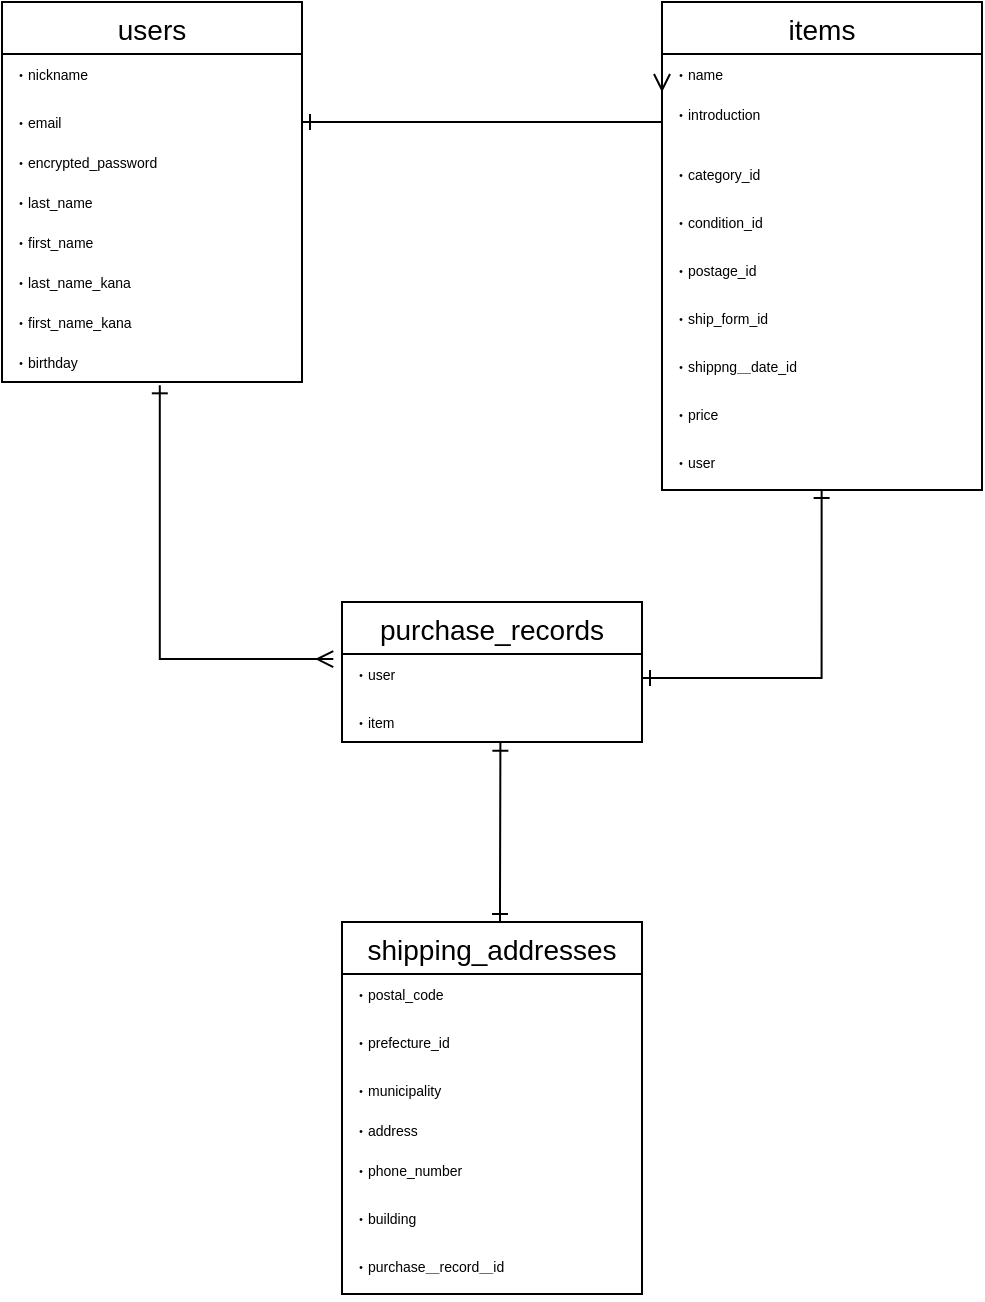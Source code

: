 <mxfile version="13.10.0" type="embed">
    <diagram id="21BQQoAR38u8p2mGWJKQ" name="ページ1">
        <mxGraphModel dx="472" dy="481" grid="1" gridSize="10" guides="1" tooltips="1" connect="1" arrows="1" fold="1" page="1" pageScale="1" pageWidth="850" pageHeight="1100" math="0" shadow="0">
            <root>
                <mxCell id="0"/>
                <mxCell id="1" parent="0"/>
                <mxCell id="4" value="users" style="swimlane;fontStyle=0;childLayout=stackLayout;horizontal=1;startSize=26;horizontalStack=0;resizeParent=1;resizeParentMax=0;resizeLast=0;collapsible=1;marginBottom=0;align=center;fontSize=14;strokeWidth=1;swimlaneLine=1;spacing=1;" parent="1" vertex="1">
                    <mxGeometry x="230" y="300" width="150" height="190" as="geometry"/>
                </mxCell>
                <mxCell id="5" value="・nickname" style="text;strokeColor=none;fillColor=none;spacingLeft=4;spacingRight=4;overflow=hidden;rotatable=0;points=[[0,0.5],[1,0.5]];portConstraint=eastwest;fontSize=7;" parent="4" vertex="1">
                    <mxGeometry y="26" width="150" height="24" as="geometry"/>
                </mxCell>
                <mxCell id="6" value="・email" style="text;strokeColor=none;fillColor=none;spacingLeft=4;spacingRight=4;overflow=hidden;rotatable=0;points=[[0,0.5],[1,0.5]];portConstraint=eastwest;fontSize=7;" parent="4" vertex="1">
                    <mxGeometry y="50" width="150" height="20" as="geometry"/>
                </mxCell>
                <mxCell id="7" value="・encrypted_password" style="text;strokeColor=none;fillColor=none;spacingLeft=4;spacingRight=4;overflow=hidden;rotatable=0;points=[[0,0.5],[1,0.5]];portConstraint=eastwest;fontSize=7;" parent="4" vertex="1">
                    <mxGeometry y="70" width="150" height="20" as="geometry"/>
                </mxCell>
                <mxCell id="56" value="・last_name" style="text;strokeColor=none;fillColor=none;spacingLeft=4;spacingRight=4;overflow=hidden;rotatable=0;points=[[0,0.5],[1,0.5]];portConstraint=eastwest;fontSize=7;" vertex="1" parent="4">
                    <mxGeometry y="90" width="150" height="20" as="geometry"/>
                </mxCell>
                <mxCell id="57" value="・first_name" style="text;strokeColor=none;fillColor=none;spacingLeft=4;spacingRight=4;overflow=hidden;rotatable=0;points=[[0,0.5],[1,0.5]];portConstraint=eastwest;fontSize=7;" vertex="1" parent="4">
                    <mxGeometry y="110" width="150" height="20" as="geometry"/>
                </mxCell>
                <mxCell id="58" value="・last_name_kana" style="text;strokeColor=none;fillColor=none;spacingLeft=4;spacingRight=4;overflow=hidden;rotatable=0;points=[[0,0.5],[1,0.5]];portConstraint=eastwest;fontSize=7;" vertex="1" parent="4">
                    <mxGeometry y="130" width="150" height="20" as="geometry"/>
                </mxCell>
                <mxCell id="59" value="・first_name_kana" style="text;strokeColor=none;fillColor=none;spacingLeft=4;spacingRight=4;overflow=hidden;rotatable=0;points=[[0,0.5],[1,0.5]];portConstraint=eastwest;fontSize=7;" vertex="1" parent="4">
                    <mxGeometry y="150" width="150" height="20" as="geometry"/>
                </mxCell>
                <mxCell id="60" value="・birthday" style="text;strokeColor=none;fillColor=none;spacingLeft=4;spacingRight=4;overflow=hidden;rotatable=0;points=[[0,0.5],[1,0.5]];portConstraint=eastwest;fontSize=7;" vertex="1" parent="4">
                    <mxGeometry y="170" width="150" height="20" as="geometry"/>
                </mxCell>
                <mxCell id="13" value="items" style="swimlane;fontStyle=0;childLayout=stackLayout;horizontal=1;startSize=26;horizontalStack=0;resizeParent=1;resizeParentMax=0;resizeLast=0;collapsible=1;marginBottom=0;align=center;fontSize=14;" parent="1" vertex="1">
                    <mxGeometry x="560" y="300" width="160" height="244" as="geometry"/>
                </mxCell>
                <mxCell id="15" value="・name" style="text;strokeColor=none;fillColor=none;spacingLeft=4;spacingRight=4;overflow=hidden;rotatable=0;points=[[0,0.5],[1,0.5]];portConstraint=eastwest;fontSize=7;" parent="13" vertex="1">
                    <mxGeometry y="26" width="160" height="20" as="geometry"/>
                </mxCell>
                <mxCell id="16" value="・introduction&#10;" style="text;strokeColor=none;fillColor=none;spacingLeft=4;spacingRight=4;overflow=hidden;rotatable=0;points=[[0,0.5],[1,0.5]];portConstraint=eastwest;fontSize=7;" parent="13" vertex="1">
                    <mxGeometry y="46" width="160" height="30" as="geometry"/>
                </mxCell>
                <mxCell id="44" value="・category_id" style="text;strokeColor=none;fillColor=none;spacingLeft=4;spacingRight=4;overflow=hidden;rotatable=0;points=[[0,0.5],[1,0.5]];portConstraint=eastwest;fontSize=7;" vertex="1" parent="13">
                    <mxGeometry y="76" width="160" height="24" as="geometry"/>
                </mxCell>
                <mxCell id="47" value="・condition_id" style="text;strokeColor=none;fillColor=none;spacingLeft=4;spacingRight=4;overflow=hidden;rotatable=0;points=[[0,0.5],[1,0.5]];portConstraint=eastwest;fontSize=7;" vertex="1" parent="13">
                    <mxGeometry y="100" width="160" height="24" as="geometry"/>
                </mxCell>
                <mxCell id="46" value="・postage_id&#10;" style="text;strokeColor=none;fillColor=none;spacingLeft=4;spacingRight=4;overflow=hidden;rotatable=0;points=[[0,0.5],[1,0.5]];portConstraint=eastwest;fontSize=7;" vertex="1" parent="13">
                    <mxGeometry y="124" width="160" height="24" as="geometry"/>
                </mxCell>
                <mxCell id="45" value="・ship_form_id&#10;" style="text;strokeColor=none;fillColor=none;spacingLeft=4;spacingRight=4;overflow=hidden;rotatable=0;points=[[0,0.5],[1,0.5]];portConstraint=eastwest;fontSize=7;" vertex="1" parent="13">
                    <mxGeometry y="148" width="160" height="24" as="geometry"/>
                </mxCell>
                <mxCell id="48" value="・shippng＿date_id&#10;" style="text;strokeColor=none;fillColor=none;spacingLeft=4;spacingRight=4;overflow=hidden;rotatable=0;points=[[0,0.5],[1,0.5]];portConstraint=eastwest;fontSize=7;" vertex="1" parent="13">
                    <mxGeometry y="172" width="160" height="24" as="geometry"/>
                </mxCell>
                <mxCell id="49" value="・price" style="text;strokeColor=none;fillColor=none;spacingLeft=4;spacingRight=4;overflow=hidden;rotatable=0;points=[[0,0.5],[1,0.5]];portConstraint=eastwest;fontSize=7;" vertex="1" parent="13">
                    <mxGeometry y="196" width="160" height="24" as="geometry"/>
                </mxCell>
                <mxCell id="66" value="・user" style="text;strokeColor=none;fillColor=none;spacingLeft=4;spacingRight=4;overflow=hidden;rotatable=0;points=[[0,0.5],[1,0.5]];portConstraint=eastwest;fontSize=7;" vertex="1" parent="13">
                    <mxGeometry y="220" width="160" height="24" as="geometry"/>
                </mxCell>
                <mxCell id="53" style="edgeStyle=orthogonalEdgeStyle;rounded=0;orthogonalLoop=1;jettySize=auto;html=1;startArrow=ERone;startFill=0;sourcePerimeterSpacing=0;endArrow=ERone;endFill=0;strokeWidth=1;fontSize=7;entryX=0.528;entryY=1.02;entryDx=0;entryDy=0;entryPerimeter=0;" edge="1" parent="1" source="27" target="39">
                    <mxGeometry relative="1" as="geometry">
                        <mxPoint x="190" y="600" as="targetPoint"/>
                        <Array as="points">
                            <mxPoint x="479" y="750"/>
                            <mxPoint x="479" y="750"/>
                        </Array>
                    </mxGeometry>
                </mxCell>
                <mxCell id="27" value="shipping_addresses" style="swimlane;fontStyle=0;childLayout=stackLayout;horizontal=1;startSize=26;horizontalStack=0;resizeParent=1;resizeParentMax=0;resizeLast=0;collapsible=1;marginBottom=0;align=center;fontSize=14;strokeWidth=1;swimlaneLine=1;spacing=1;" vertex="1" parent="1">
                    <mxGeometry x="400" y="760" width="150" height="186" as="geometry"/>
                </mxCell>
                <mxCell id="28" value="・postal_code" style="text;strokeColor=none;fillColor=none;spacingLeft=4;spacingRight=4;overflow=hidden;rotatable=0;points=[[0,0.5],[1,0.5]];portConstraint=eastwest;fontSize=7;" vertex="1" parent="27">
                    <mxGeometry y="26" width="150" height="24" as="geometry"/>
                </mxCell>
                <mxCell id="29" value="・prefecture_id" style="text;strokeColor=none;fillColor=none;spacingLeft=4;spacingRight=4;overflow=hidden;rotatable=0;points=[[0,0.5],[1,0.5]];portConstraint=eastwest;fontSize=7;" vertex="1" parent="27">
                    <mxGeometry y="50" width="150" height="24" as="geometry"/>
                </mxCell>
                <mxCell id="30" value="・municipality" style="text;strokeColor=none;fillColor=none;spacingLeft=4;spacingRight=4;overflow=hidden;rotatable=0;points=[[0,0.5],[1,0.5]];portConstraint=eastwest;fontSize=7;" vertex="1" parent="27">
                    <mxGeometry y="74" width="150" height="20" as="geometry"/>
                </mxCell>
                <mxCell id="31" value="・address" style="text;strokeColor=none;fillColor=none;spacingLeft=4;spacingRight=4;overflow=hidden;rotatable=0;points=[[0,0.5],[1,0.5]];portConstraint=eastwest;fontSize=7;" vertex="1" parent="27">
                    <mxGeometry y="94" width="150" height="20" as="geometry"/>
                </mxCell>
                <mxCell id="62" value="・phone_number" style="text;strokeColor=none;fillColor=none;spacingLeft=4;spacingRight=4;overflow=hidden;rotatable=0;points=[[0,0.5],[1,0.5]];portConstraint=eastwest;fontSize=7;" vertex="1" parent="27">
                    <mxGeometry y="114" width="150" height="24" as="geometry"/>
                </mxCell>
                <mxCell id="63" value="・building" style="text;strokeColor=none;fillColor=none;spacingLeft=4;spacingRight=4;overflow=hidden;rotatable=0;points=[[0,0.5],[1,0.5]];portConstraint=eastwest;fontSize=7;" vertex="1" parent="27">
                    <mxGeometry y="138" width="150" height="24" as="geometry"/>
                </mxCell>
                <mxCell id="32" value="・purchase＿record＿id" style="text;strokeColor=none;fillColor=none;spacingLeft=4;spacingRight=4;overflow=hidden;rotatable=0;points=[[0,0.5],[1,0.5]];portConstraint=eastwest;fontSize=7;" vertex="1" parent="27">
                    <mxGeometry y="162" width="150" height="24" as="geometry"/>
                </mxCell>
                <mxCell id="36" value="purchase_records" style="swimlane;fontStyle=0;childLayout=stackLayout;horizontal=1;startSize=26;horizontalStack=0;resizeParent=1;resizeParentMax=0;resizeLast=0;collapsible=1;marginBottom=0;align=center;fontSize=14;strokeWidth=1;swimlaneLine=1;spacing=1;" vertex="1" parent="1">
                    <mxGeometry x="400" y="600" width="150" height="70" as="geometry"/>
                </mxCell>
                <mxCell id="37" value="・user" style="text;strokeColor=none;fillColor=none;spacingLeft=4;spacingRight=4;overflow=hidden;rotatable=0;points=[[0,0.5],[1,0.5]];portConstraint=eastwest;fontSize=7;" vertex="1" parent="36">
                    <mxGeometry y="26" width="150" height="24" as="geometry"/>
                </mxCell>
                <mxCell id="39" value="・item&#10;&#10;" style="text;strokeColor=none;fillColor=none;spacingLeft=4;spacingRight=4;overflow=hidden;rotatable=0;points=[[0,0.5],[1,0.5]];portConstraint=eastwest;fontSize=7;" vertex="1" parent="36">
                    <mxGeometry y="50" width="150" height="20" as="geometry"/>
                </mxCell>
                <mxCell id="50" style="edgeStyle=orthogonalEdgeStyle;rounded=0;orthogonalLoop=1;jettySize=auto;html=1;fontSize=7;endArrow=ERmany;endFill=0;entryX=0;entryY=0.5;entryDx=0;entryDy=0;strokeWidth=1;sourcePerimeterSpacing=0;startArrow=ERone;startFill=0;" edge="1" parent="1" target="15">
                    <mxGeometry relative="1" as="geometry">
                        <mxPoint x="380" y="360" as="sourcePoint"/>
                        <mxPoint x="530" y="360" as="targetPoint"/>
                        <Array as="points">
                            <mxPoint x="380" y="360"/>
                        </Array>
                    </mxGeometry>
                </mxCell>
                <mxCell id="51" style="edgeStyle=orthogonalEdgeStyle;rounded=0;orthogonalLoop=1;jettySize=auto;html=1;fontSize=7;endArrow=ERmany;endFill=0;strokeWidth=1;sourcePerimeterSpacing=0;startArrow=ERone;startFill=0;entryX=-0.029;entryY=0.105;entryDx=0;entryDy=0;entryPerimeter=0;exitX=0.526;exitY=1.083;exitDx=0;exitDy=0;exitPerimeter=0;" edge="1" parent="1" source="60" target="37">
                    <mxGeometry relative="1" as="geometry">
                        <mxPoint x="308" y="510" as="sourcePoint"/>
                        <mxPoint x="386" y="629" as="targetPoint"/>
                        <Array as="points">
                            <mxPoint x="309" y="629"/>
                        </Array>
                    </mxGeometry>
                </mxCell>
                <mxCell id="65" style="edgeStyle=orthogonalEdgeStyle;rounded=0;orthogonalLoop=1;jettySize=auto;html=1;startArrow=ERone;startFill=0;sourcePerimeterSpacing=0;endArrow=ERone;endFill=0;strokeWidth=1;fontSize=7;entryX=0.528;entryY=1.02;entryDx=0;entryDy=0;entryPerimeter=0;exitX=1;exitY=0.5;exitDx=0;exitDy=0;" edge="1" parent="1" source="37">
                    <mxGeometry relative="1" as="geometry">
                        <mxPoint x="639.82" y="544.0" as="targetPoint"/>
                        <mxPoint x="640" y="730" as="sourcePoint"/>
                        <Array as="points">
                            <mxPoint x="640" y="638"/>
                        </Array>
                    </mxGeometry>
                </mxCell>
            </root>
        </mxGraphModel>
    </diagram>
</mxfile>